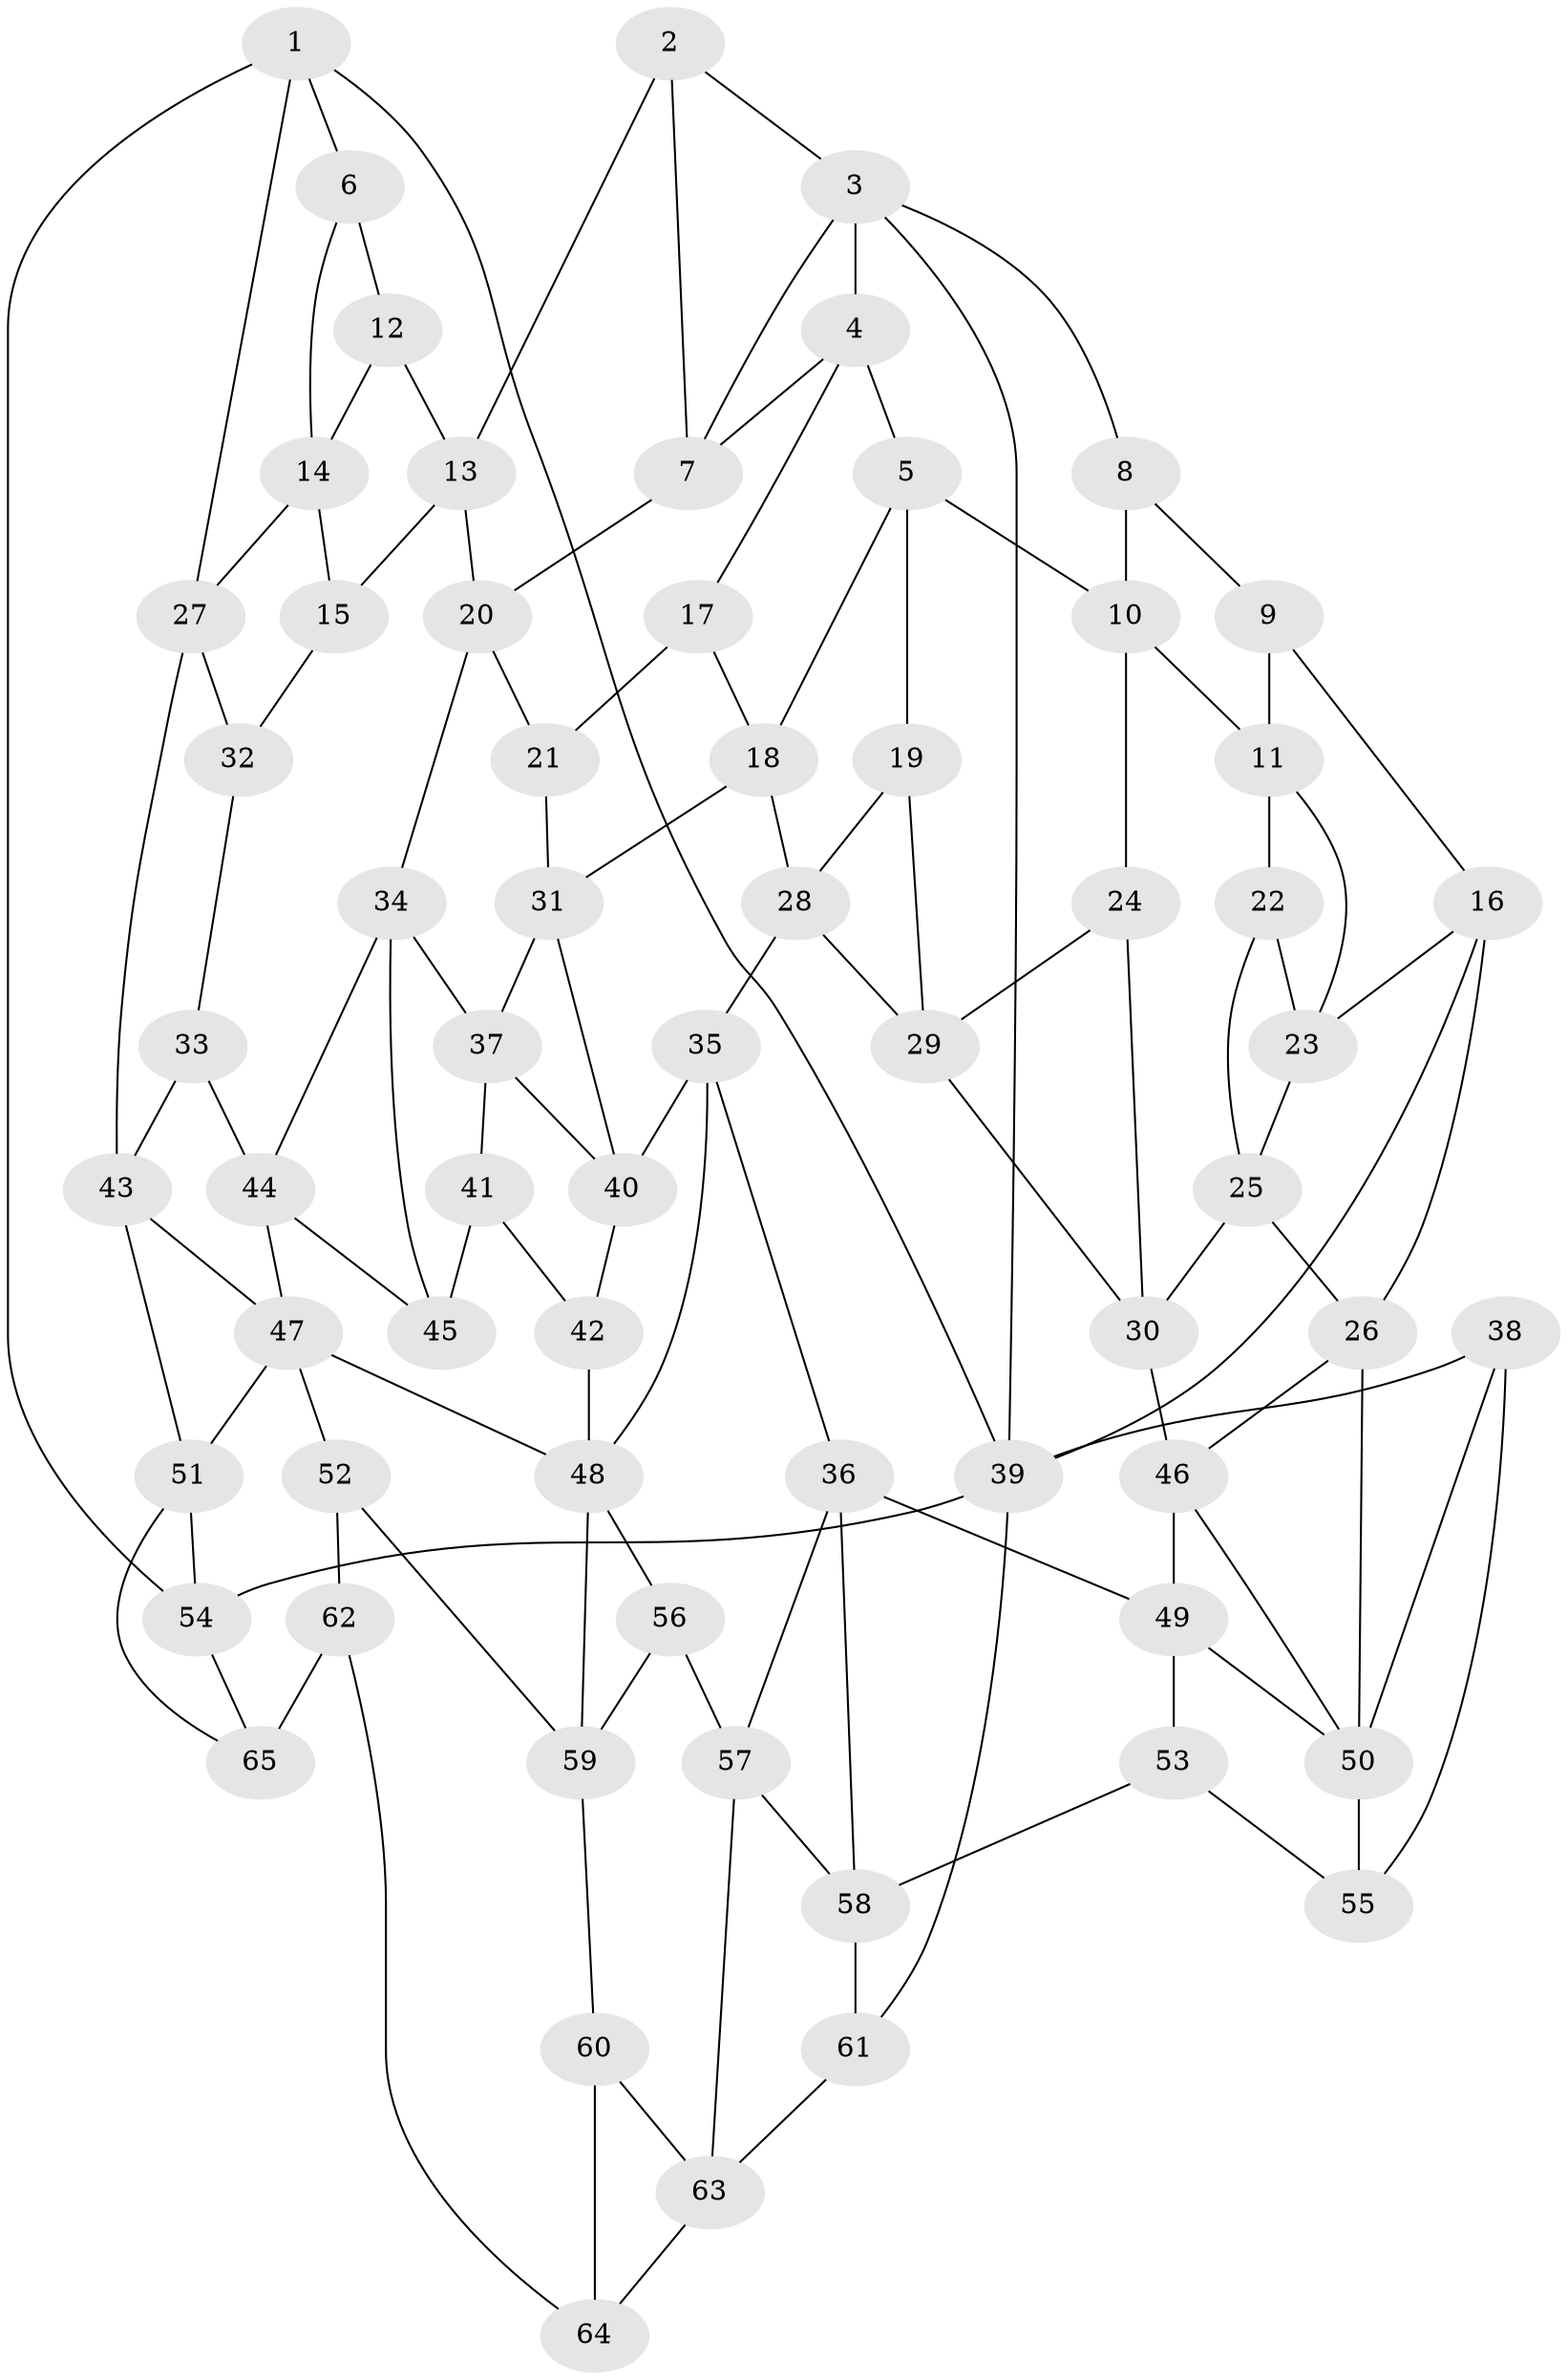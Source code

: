 // original degree distribution, {3: 0.03076923076923077, 6: 0.23076923076923078, 5: 0.5230769230769231, 4: 0.2153846153846154}
// Generated by graph-tools (version 1.1) at 2025/27/03/09/25 03:27:16]
// undirected, 65 vertices, 120 edges
graph export_dot {
graph [start="1"]
  node [color=gray90,style=filled];
  1;
  2;
  3;
  4;
  5;
  6;
  7;
  8;
  9;
  10;
  11;
  12;
  13;
  14;
  15;
  16;
  17;
  18;
  19;
  20;
  21;
  22;
  23;
  24;
  25;
  26;
  27;
  28;
  29;
  30;
  31;
  32;
  33;
  34;
  35;
  36;
  37;
  38;
  39;
  40;
  41;
  42;
  43;
  44;
  45;
  46;
  47;
  48;
  49;
  50;
  51;
  52;
  53;
  54;
  55;
  56;
  57;
  58;
  59;
  60;
  61;
  62;
  63;
  64;
  65;
  1 -- 6 [weight=1.0];
  1 -- 27 [weight=1.0];
  1 -- 39 [weight=1.0];
  1 -- 54 [weight=1.0];
  2 -- 3 [weight=1.0];
  2 -- 7 [weight=1.0];
  2 -- 13 [weight=1.0];
  3 -- 4 [weight=1.0];
  3 -- 7 [weight=1.0];
  3 -- 8 [weight=1.0];
  3 -- 39 [weight=1.0];
  4 -- 5 [weight=1.0];
  4 -- 7 [weight=1.0];
  4 -- 17 [weight=1.0];
  5 -- 10 [weight=1.0];
  5 -- 18 [weight=1.0];
  5 -- 19 [weight=1.0];
  6 -- 12 [weight=2.0];
  6 -- 14 [weight=1.0];
  7 -- 20 [weight=1.0];
  8 -- 9 [weight=1.0];
  8 -- 10 [weight=1.0];
  9 -- 11 [weight=1.0];
  9 -- 16 [weight=1.0];
  10 -- 11 [weight=1.0];
  10 -- 24 [weight=1.0];
  11 -- 22 [weight=1.0];
  11 -- 23 [weight=1.0];
  12 -- 13 [weight=1.0];
  12 -- 14 [weight=1.0];
  13 -- 15 [weight=1.0];
  13 -- 20 [weight=1.0];
  14 -- 15 [weight=1.0];
  14 -- 27 [weight=1.0];
  15 -- 32 [weight=2.0];
  16 -- 23 [weight=1.0];
  16 -- 26 [weight=1.0];
  16 -- 39 [weight=1.0];
  17 -- 18 [weight=1.0];
  17 -- 21 [weight=2.0];
  18 -- 28 [weight=1.0];
  18 -- 31 [weight=1.0];
  19 -- 28 [weight=1.0];
  19 -- 29 [weight=1.0];
  20 -- 21 [weight=1.0];
  20 -- 34 [weight=1.0];
  21 -- 31 [weight=1.0];
  22 -- 23 [weight=1.0];
  22 -- 25 [weight=1.0];
  23 -- 25 [weight=1.0];
  24 -- 29 [weight=1.0];
  24 -- 30 [weight=1.0];
  25 -- 26 [weight=1.0];
  25 -- 30 [weight=1.0];
  26 -- 46 [weight=1.0];
  26 -- 50 [weight=1.0];
  27 -- 32 [weight=1.0];
  27 -- 43 [weight=1.0];
  28 -- 29 [weight=1.0];
  28 -- 35 [weight=1.0];
  29 -- 30 [weight=1.0];
  30 -- 46 [weight=1.0];
  31 -- 37 [weight=1.0];
  31 -- 40 [weight=1.0];
  32 -- 33 [weight=1.0];
  33 -- 43 [weight=1.0];
  33 -- 44 [weight=1.0];
  34 -- 37 [weight=1.0];
  34 -- 44 [weight=1.0];
  34 -- 45 [weight=1.0];
  35 -- 36 [weight=1.0];
  35 -- 40 [weight=1.0];
  35 -- 48 [weight=1.0];
  36 -- 49 [weight=1.0];
  36 -- 57 [weight=1.0];
  36 -- 58 [weight=1.0];
  37 -- 40 [weight=1.0];
  37 -- 41 [weight=1.0];
  38 -- 39 [weight=1.0];
  38 -- 50 [weight=2.0];
  38 -- 55 [weight=1.0];
  39 -- 54 [weight=1.0];
  39 -- 61 [weight=1.0];
  40 -- 42 [weight=1.0];
  41 -- 42 [weight=1.0];
  41 -- 45 [weight=2.0];
  42 -- 48 [weight=1.0];
  43 -- 47 [weight=1.0];
  43 -- 51 [weight=1.0];
  44 -- 45 [weight=1.0];
  44 -- 47 [weight=1.0];
  46 -- 49 [weight=2.0];
  46 -- 50 [weight=1.0];
  47 -- 48 [weight=1.0];
  47 -- 51 [weight=1.0];
  47 -- 52 [weight=2.0];
  48 -- 56 [weight=1.0];
  48 -- 59 [weight=1.0];
  49 -- 50 [weight=1.0];
  49 -- 53 [weight=2.0];
  50 -- 55 [weight=1.0];
  51 -- 54 [weight=1.0];
  51 -- 65 [weight=1.0];
  52 -- 59 [weight=1.0];
  52 -- 62 [weight=1.0];
  53 -- 55 [weight=1.0];
  53 -- 58 [weight=1.0];
  54 -- 65 [weight=1.0];
  56 -- 57 [weight=1.0];
  56 -- 59 [weight=1.0];
  57 -- 58 [weight=1.0];
  57 -- 63 [weight=1.0];
  58 -- 61 [weight=1.0];
  59 -- 60 [weight=1.0];
  60 -- 63 [weight=1.0];
  60 -- 64 [weight=2.0];
  61 -- 63 [weight=1.0];
  62 -- 64 [weight=1.0];
  62 -- 65 [weight=2.0];
  63 -- 64 [weight=1.0];
}
